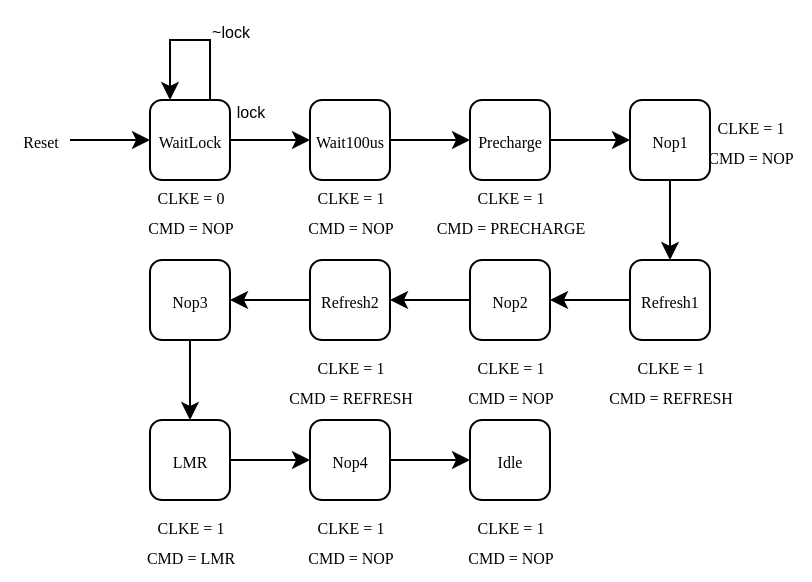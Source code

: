 <mxfile>
    <diagram name="Page-1" id="IwnOZ8qTrGhMJHJZJ5qO">
        <mxGraphModel dx="463" dy="410" grid="1" gridSize="10" guides="1" tooltips="1" connect="1" arrows="1" fold="1" page="1" pageScale="1" pageWidth="1169" pageHeight="827" math="0" shadow="0">
            <root>
                <mxCell id="0"/>
                <mxCell id="1" parent="0"/>
                <mxCell id="xv9p-eqVvM0ZYBu_YggJ-2" style="edgeStyle=orthogonalEdgeStyle;rounded=0;orthogonalLoop=1;jettySize=auto;html=1;" parent="1" source="xv9p-eqVvM0ZYBu_YggJ-1" edge="1">
                    <mxGeometry relative="1" as="geometry">
                        <mxPoint x="200" y="180" as="targetPoint"/>
                    </mxGeometry>
                </mxCell>
                <mxCell id="xv9p-eqVvM0ZYBu_YggJ-1" value="&lt;font style=&quot;font-size: 8px;&quot; data-font-src=&quot;https://fonts.googleapis.com/css?family=Calibri&quot; face=&quot;Calibri&quot;&gt;WaitLock&lt;/font&gt;" style="rounded=1;whiteSpace=wrap;html=1;" parent="1" vertex="1">
                    <mxGeometry x="120" y="160" width="40" height="40" as="geometry"/>
                </mxCell>
                <mxCell id="xv9p-eqVvM0ZYBu_YggJ-14" style="edgeStyle=orthogonalEdgeStyle;rounded=0;orthogonalLoop=1;jettySize=auto;html=1;entryX=0;entryY=0.5;entryDx=0;entryDy=0;" parent="1" source="xv9p-eqVvM0ZYBu_YggJ-4" target="xv9p-eqVvM0ZYBu_YggJ-13" edge="1">
                    <mxGeometry relative="1" as="geometry"/>
                </mxCell>
                <mxCell id="xv9p-eqVvM0ZYBu_YggJ-4" value="&lt;font style=&quot;font-size: 8px;&quot; data-font-src=&quot;https://fonts.googleapis.com/css?family=Calibri&quot; face=&quot;Calibri&quot;&gt;Wait100us&lt;/font&gt;" style="rounded=1;whiteSpace=wrap;html=1;" parent="1" vertex="1">
                    <mxGeometry x="200" y="160" width="40" height="40" as="geometry"/>
                </mxCell>
                <mxCell id="xv9p-eqVvM0ZYBu_YggJ-6" style="edgeStyle=orthogonalEdgeStyle;rounded=0;orthogonalLoop=1;jettySize=auto;html=1;exitX=0.75;exitY=0;exitDx=0;exitDy=0;entryX=0.25;entryY=0;entryDx=0;entryDy=0;" parent="1" source="xv9p-eqVvM0ZYBu_YggJ-1" target="xv9p-eqVvM0ZYBu_YggJ-1" edge="1">
                    <mxGeometry relative="1" as="geometry">
                        <Array as="points">
                            <mxPoint x="150" y="130"/>
                            <mxPoint x="130" y="130"/>
                        </Array>
                    </mxGeometry>
                </mxCell>
                <mxCell id="xv9p-eqVvM0ZYBu_YggJ-7" value="" style="endArrow=classic;html=1;rounded=0;entryX=0;entryY=0.5;entryDx=0;entryDy=0;" parent="1" target="xv9p-eqVvM0ZYBu_YggJ-1" edge="1">
                    <mxGeometry width="50" height="50" relative="1" as="geometry">
                        <mxPoint x="80" y="180" as="sourcePoint"/>
                        <mxPoint x="200" y="250" as="targetPoint"/>
                    </mxGeometry>
                </mxCell>
                <mxCell id="xv9p-eqVvM0ZYBu_YggJ-8" value="&lt;font style=&quot;font-size: 8px;&quot; data-font-src=&quot;https://fonts.googleapis.com/css?family=Calibri&quot; face=&quot;Calibri&quot;&gt;Reset&lt;/font&gt;" style="text;html=1;align=center;verticalAlign=middle;resizable=0;points=[];autosize=1;strokeColor=none;fillColor=none;" parent="1" vertex="1">
                    <mxGeometry x="45" y="165" width="40" height="30" as="geometry"/>
                </mxCell>
                <mxCell id="xv9p-eqVvM0ZYBu_YggJ-10" value="&lt;font style=&quot;font-size: 8px;&quot;&gt;~lock&lt;/font&gt;" style="text;html=1;align=center;verticalAlign=middle;resizable=0;points=[];autosize=1;strokeColor=none;fillColor=none;" parent="1" vertex="1">
                    <mxGeometry x="140" y="110" width="40" height="30" as="geometry"/>
                </mxCell>
                <mxCell id="xv9p-eqVvM0ZYBu_YggJ-11" value="&lt;font style=&quot;font-size: 8px;&quot;&gt;lock&lt;/font&gt;" style="text;html=1;align=center;verticalAlign=middle;resizable=0;points=[];autosize=1;strokeColor=none;fillColor=none;" parent="1" vertex="1">
                    <mxGeometry x="150" y="150" width="40" height="30" as="geometry"/>
                </mxCell>
                <mxCell id="xv9p-eqVvM0ZYBu_YggJ-22" style="edgeStyle=orthogonalEdgeStyle;rounded=0;orthogonalLoop=1;jettySize=auto;html=1;entryX=0;entryY=0.5;entryDx=0;entryDy=0;" parent="1" source="xv9p-eqVvM0ZYBu_YggJ-13" target="xv9p-eqVvM0ZYBu_YggJ-16" edge="1">
                    <mxGeometry relative="1" as="geometry"/>
                </mxCell>
                <mxCell id="xv9p-eqVvM0ZYBu_YggJ-13" value="&lt;font style=&quot;font-size: 8px;&quot; data-font-src=&quot;https://fonts.googleapis.com/css?family=Calibri&quot; face=&quot;Calibri&quot;&gt;Precharge&lt;/font&gt;" style="rounded=1;whiteSpace=wrap;html=1;" parent="1" vertex="1">
                    <mxGeometry x="280" y="160" width="40" height="40" as="geometry"/>
                </mxCell>
                <mxCell id="xv9p-eqVvM0ZYBu_YggJ-25" style="edgeStyle=orthogonalEdgeStyle;rounded=0;orthogonalLoop=1;jettySize=auto;html=1;entryX=0.5;entryY=0;entryDx=0;entryDy=0;" parent="1" source="xv9p-eqVvM0ZYBu_YggJ-16" target="xv9p-eqVvM0ZYBu_YggJ-26" edge="1">
                    <mxGeometry relative="1" as="geometry">
                        <mxPoint x="380" y="240" as="targetPoint"/>
                    </mxGeometry>
                </mxCell>
                <mxCell id="xv9p-eqVvM0ZYBu_YggJ-16" value="&lt;font style=&quot;font-size: 8px;&quot; data-font-src=&quot;https://fonts.googleapis.com/css?family=Calibri&quot; face=&quot;Calibri&quot;&gt;Nop1&lt;/font&gt;" style="rounded=1;whiteSpace=wrap;html=1;" parent="1" vertex="1">
                    <mxGeometry x="360" y="160" width="40" height="40" as="geometry"/>
                </mxCell>
                <mxCell id="xv9p-eqVvM0ZYBu_YggJ-17" value="&lt;font style=&quot;font-size: 8px;&quot; data-font-src=&quot;https://fonts.googleapis.com/css?family=Calibri&quot; face=&quot;Calibri&quot;&gt;CLKE = 0&lt;br&gt;CMD = NOP&lt;br&gt;&lt;/font&gt;" style="text;html=1;align=center;verticalAlign=middle;resizable=0;points=[];autosize=1;strokeColor=none;fillColor=none;" parent="1" vertex="1">
                    <mxGeometry x="110" y="195" width="60" height="40" as="geometry"/>
                </mxCell>
                <mxCell id="xv9p-eqVvM0ZYBu_YggJ-18" value="&lt;font style=&quot;font-size: 8px;&quot; data-font-src=&quot;https://fonts.googleapis.com/css?family=Calibri&quot; face=&quot;Calibri&quot;&gt;CLKE = 1&lt;br&gt;CMD = NOP&lt;br&gt;&lt;/font&gt;" style="text;html=1;align=center;verticalAlign=middle;resizable=0;points=[];autosize=1;strokeColor=none;fillColor=none;" parent="1" vertex="1">
                    <mxGeometry x="190" y="195" width="60" height="40" as="geometry"/>
                </mxCell>
                <mxCell id="xv9p-eqVvM0ZYBu_YggJ-19" value="&lt;font style=&quot;font-size: 8px;&quot; data-font-src=&quot;https://fonts.googleapis.com/css?family=Calibri&quot; face=&quot;Calibri&quot;&gt;CLKE = 1&lt;br&gt;CMD = PRECHARGE&lt;br&gt;&lt;/font&gt;" style="text;html=1;align=center;verticalAlign=middle;resizable=0;points=[];autosize=1;strokeColor=none;fillColor=none;" parent="1" vertex="1">
                    <mxGeometry x="255" y="195" width="90" height="40" as="geometry"/>
                </mxCell>
                <mxCell id="xv9p-eqVvM0ZYBu_YggJ-24" value="&lt;font style=&quot;font-size: 8px;&quot; data-font-src=&quot;https://fonts.googleapis.com/css?family=Calibri&quot; face=&quot;Calibri&quot;&gt;CLKE = 1&lt;br&gt;CMD = NOP&lt;br&gt;&lt;/font&gt;" style="text;html=1;align=center;verticalAlign=middle;resizable=0;points=[];autosize=1;strokeColor=none;fillColor=none;" parent="1" vertex="1">
                    <mxGeometry x="390" y="160" width="60" height="40" as="geometry"/>
                </mxCell>
                <mxCell id="xv9p-eqVvM0ZYBu_YggJ-29" style="edgeStyle=orthogonalEdgeStyle;rounded=0;orthogonalLoop=1;jettySize=auto;html=1;entryX=1;entryY=0.5;entryDx=0;entryDy=0;" parent="1" source="xv9p-eqVvM0ZYBu_YggJ-26" target="xv9p-eqVvM0ZYBu_YggJ-28" edge="1">
                    <mxGeometry relative="1" as="geometry"/>
                </mxCell>
                <mxCell id="xv9p-eqVvM0ZYBu_YggJ-26" value="&lt;font style=&quot;font-size: 8px;&quot; data-font-src=&quot;https://fonts.googleapis.com/css?family=Calibri&quot; face=&quot;Calibri&quot;&gt;Refresh1&lt;/font&gt;" style="rounded=1;whiteSpace=wrap;html=1;" parent="1" vertex="1">
                    <mxGeometry x="360" y="240" width="40" height="40" as="geometry"/>
                </mxCell>
                <mxCell id="xv9p-eqVvM0ZYBu_YggJ-27" value="&lt;font style=&quot;font-size: 8px;&quot; data-font-src=&quot;https://fonts.googleapis.com/css?family=Calibri&quot; face=&quot;Calibri&quot;&gt;CLKE = 1&lt;br&gt;CMD = REFRESH&lt;br&gt;&lt;/font&gt;" style="text;html=1;align=center;verticalAlign=middle;resizable=0;points=[];autosize=1;strokeColor=none;fillColor=none;" parent="1" vertex="1">
                    <mxGeometry x="340" y="280" width="80" height="40" as="geometry"/>
                </mxCell>
                <mxCell id="xv9p-eqVvM0ZYBu_YggJ-34" style="edgeStyle=orthogonalEdgeStyle;rounded=0;orthogonalLoop=1;jettySize=auto;html=1;entryX=1;entryY=0.5;entryDx=0;entryDy=0;" parent="1" source="xv9p-eqVvM0ZYBu_YggJ-28" target="xv9p-eqVvM0ZYBu_YggJ-33" edge="1">
                    <mxGeometry relative="1" as="geometry"/>
                </mxCell>
                <mxCell id="xv9p-eqVvM0ZYBu_YggJ-28" value="&lt;font style=&quot;font-size: 8px;&quot; data-font-src=&quot;https://fonts.googleapis.com/css?family=Calibri&quot; face=&quot;Calibri&quot;&gt;Nop2&lt;/font&gt;" style="rounded=1;whiteSpace=wrap;html=1;" parent="1" vertex="1">
                    <mxGeometry x="280" y="240" width="40" height="40" as="geometry"/>
                </mxCell>
                <mxCell id="xv9p-eqVvM0ZYBu_YggJ-38" style="edgeStyle=orthogonalEdgeStyle;rounded=0;orthogonalLoop=1;jettySize=auto;html=1;entryX=1;entryY=0.5;entryDx=0;entryDy=0;" parent="1" source="xv9p-eqVvM0ZYBu_YggJ-33" target="xv9p-eqVvM0ZYBu_YggJ-37" edge="1">
                    <mxGeometry relative="1" as="geometry"/>
                </mxCell>
                <mxCell id="xv9p-eqVvM0ZYBu_YggJ-33" value="&lt;font style=&quot;font-size: 8px;&quot; data-font-src=&quot;https://fonts.googleapis.com/css?family=Calibri&quot; face=&quot;Calibri&quot;&gt;Refresh2&lt;/font&gt;" style="rounded=1;whiteSpace=wrap;html=1;" parent="1" vertex="1">
                    <mxGeometry x="200" y="240" width="40" height="40" as="geometry"/>
                </mxCell>
                <mxCell id="xv9p-eqVvM0ZYBu_YggJ-35" value="&lt;font style=&quot;font-size: 8px;&quot; data-font-src=&quot;https://fonts.googleapis.com/css?family=Calibri&quot; face=&quot;Calibri&quot;&gt;CLKE = 1&lt;br&gt;CMD = REFRESH&lt;br&gt;&lt;/font&gt;" style="text;html=1;align=center;verticalAlign=middle;resizable=0;points=[];autosize=1;strokeColor=none;fillColor=none;" parent="1" vertex="1">
                    <mxGeometry x="180" y="280" width="80" height="40" as="geometry"/>
                </mxCell>
                <mxCell id="xv9p-eqVvM0ZYBu_YggJ-36" value="&lt;font style=&quot;font-size: 8px;&quot; data-font-src=&quot;https://fonts.googleapis.com/css?family=Calibri&quot; face=&quot;Calibri&quot;&gt;CLKE = 1&lt;br&gt;CMD = NOP&lt;br&gt;&lt;/font&gt;" style="text;html=1;align=center;verticalAlign=middle;resizable=0;points=[];autosize=1;strokeColor=none;fillColor=none;" parent="1" vertex="1">
                    <mxGeometry x="270" y="280" width="60" height="40" as="geometry"/>
                </mxCell>
                <mxCell id="xv9p-eqVvM0ZYBu_YggJ-43" style="edgeStyle=orthogonalEdgeStyle;rounded=0;orthogonalLoop=1;jettySize=auto;html=1;entryX=0.5;entryY=0;entryDx=0;entryDy=0;" parent="1" source="xv9p-eqVvM0ZYBu_YggJ-37" target="xv9p-eqVvM0ZYBu_YggJ-41" edge="1">
                    <mxGeometry relative="1" as="geometry"/>
                </mxCell>
                <mxCell id="xv9p-eqVvM0ZYBu_YggJ-37" value="&lt;font style=&quot;font-size: 8px;&quot; data-font-src=&quot;https://fonts.googleapis.com/css?family=Calibri&quot; face=&quot;Calibri&quot;&gt;Nop3&lt;/font&gt;" style="rounded=1;whiteSpace=wrap;html=1;" parent="1" vertex="1">
                    <mxGeometry x="120" y="240" width="40" height="40" as="geometry"/>
                </mxCell>
                <mxCell id="xv9p-eqVvM0ZYBu_YggJ-46" style="edgeStyle=orthogonalEdgeStyle;rounded=0;orthogonalLoop=1;jettySize=auto;html=1;entryX=0;entryY=0.5;entryDx=0;entryDy=0;" parent="1" source="xv9p-eqVvM0ZYBu_YggJ-41" target="xv9p-eqVvM0ZYBu_YggJ-45" edge="1">
                    <mxGeometry relative="1" as="geometry"/>
                </mxCell>
                <mxCell id="xv9p-eqVvM0ZYBu_YggJ-41" value="&lt;font style=&quot;font-size: 8px;&quot; data-font-src=&quot;https://fonts.googleapis.com/css?family=Calibri&quot; face=&quot;Calibri&quot;&gt;LMR&lt;/font&gt;" style="rounded=1;whiteSpace=wrap;html=1;" parent="1" vertex="1">
                    <mxGeometry x="120" y="320" width="40" height="40" as="geometry"/>
                </mxCell>
                <mxCell id="xv9p-eqVvM0ZYBu_YggJ-42" value="&lt;font style=&quot;font-size: 8px;&quot; data-font-src=&quot;https://fonts.googleapis.com/css?family=Calibri&quot; face=&quot;Calibri&quot;&gt;CLKE = 1&lt;br&gt;CMD = LMR&lt;br&gt;&lt;/font&gt;" style="text;html=1;align=center;verticalAlign=middle;resizable=0;points=[];autosize=1;strokeColor=none;fillColor=none;" parent="1" vertex="1">
                    <mxGeometry x="110" y="360" width="60" height="40" as="geometry"/>
                </mxCell>
                <mxCell id="xv9p-eqVvM0ZYBu_YggJ-50" style="edgeStyle=orthogonalEdgeStyle;rounded=0;orthogonalLoop=1;jettySize=auto;html=1;entryX=0;entryY=0.5;entryDx=0;entryDy=0;" parent="1" source="xv9p-eqVvM0ZYBu_YggJ-45" target="xv9p-eqVvM0ZYBu_YggJ-49" edge="1">
                    <mxGeometry relative="1" as="geometry"/>
                </mxCell>
                <mxCell id="xv9p-eqVvM0ZYBu_YggJ-45" value="&lt;font face=&quot;Calibri&quot;&gt;&lt;span style=&quot;font-size: 8px;&quot;&gt;Nop4&lt;/span&gt;&lt;/font&gt;" style="rounded=1;whiteSpace=wrap;html=1;" parent="1" vertex="1">
                    <mxGeometry x="200" y="320" width="40" height="40" as="geometry"/>
                </mxCell>
                <mxCell id="xv9p-eqVvM0ZYBu_YggJ-49" value="&lt;font face=&quot;Calibri&quot;&gt;&lt;span style=&quot;font-size: 8px;&quot;&gt;Idle&lt;/span&gt;&lt;/font&gt;" style="rounded=1;whiteSpace=wrap;html=1;" parent="1" vertex="1">
                    <mxGeometry x="280" y="320" width="40" height="40" as="geometry"/>
                </mxCell>
                <mxCell id="2" value="&lt;font style=&quot;font-size: 8px;&quot; data-font-src=&quot;https://fonts.googleapis.com/css?family=Calibri&quot; face=&quot;Calibri&quot;&gt;CLKE = 1&lt;br&gt;CMD = NOP&lt;br&gt;&lt;/font&gt;" style="text;html=1;align=center;verticalAlign=middle;resizable=0;points=[];autosize=1;strokeColor=none;fillColor=none;" vertex="1" parent="1">
                    <mxGeometry x="190" y="360" width="60" height="40" as="geometry"/>
                </mxCell>
                <mxCell id="3" value="&lt;font style=&quot;font-size: 8px;&quot; data-font-src=&quot;https://fonts.googleapis.com/css?family=Calibri&quot; face=&quot;Calibri&quot;&gt;CLKE = 1&lt;br&gt;CMD = NOP&lt;br&gt;&lt;/font&gt;" style="text;html=1;align=center;verticalAlign=middle;resizable=0;points=[];autosize=1;strokeColor=none;fillColor=none;" vertex="1" parent="1">
                    <mxGeometry x="270" y="360" width="60" height="40" as="geometry"/>
                </mxCell>
            </root>
        </mxGraphModel>
    </diagram>
</mxfile>
